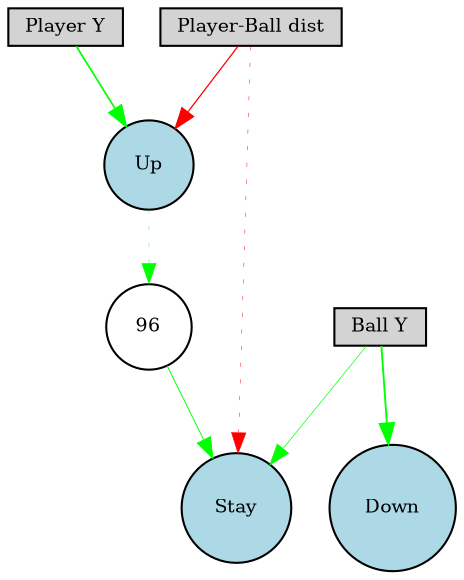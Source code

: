 digraph {
	node [fontsize=9 height=0.2 shape=circle width=0.2]
	"Player Y" [fillcolor=lightgray shape=box style=filled]
	"Ball Y" [fillcolor=lightgray shape=box style=filled]
	"Player-Ball dist" [fillcolor=lightgray shape=box style=filled]
	Stay [fillcolor=lightblue style=filled]
	Up [fillcolor=lightblue style=filled]
	Down [fillcolor=lightblue style=filled]
	96 [fillcolor=white style=filled]
	"Player Y" -> Up [color=green penwidth=0.8240041414888393 style=solid]
	"Ball Y" -> Stay [color=green penwidth=0.32908880123421747 style=solid]
	"Ball Y" -> Down [color=green penwidth=0.8836687269693223 style=solid]
	"Player-Ball dist" -> Stay [color=red penwidth=0.2255618482129348 style=dotted]
	"Player-Ball dist" -> Up [color=red penwidth=0.6050731561967051 style=solid]
	Up -> 96 [color=green penwidth=0.18607913200496087 style=dotted]
	96 -> Stay [color=green penwidth=0.43936553687707647 style=solid]
}
